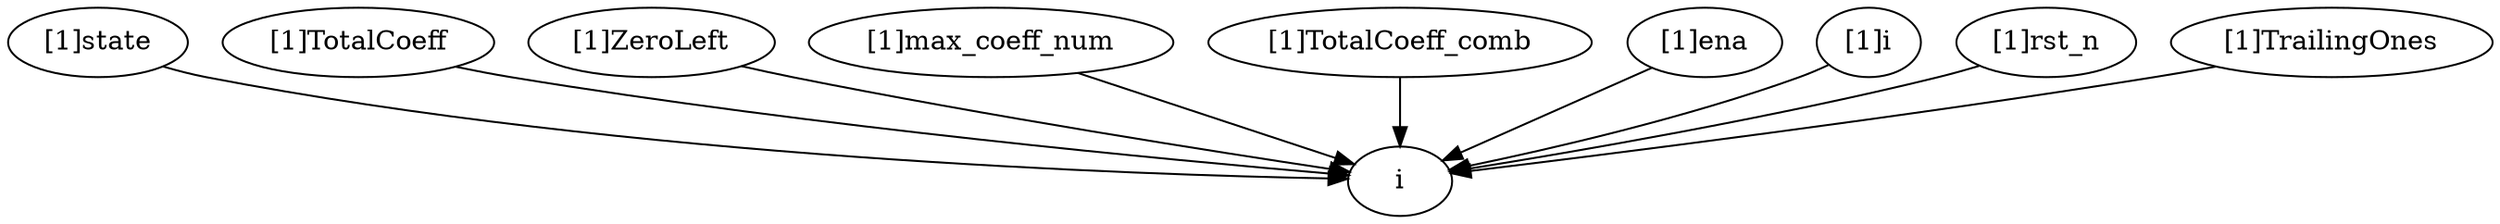 strict digraph "" {
	"[1]state"	 [complexity=14,
		importance=1.74522587474,
		rank=0.124658991053];
	i	 [complexity=13,
		importance=0.183530704404,
		rank=0.0141177464926];
	"[1]state" -> i;
	"[1]TotalCoeff"	 [complexity=22,
		importance=0.96163897537,
		rank=0.0437108625168];
	"[1]TotalCoeff" -> i;
	"[1]ZeroLeft"	 [complexity=15,
		importance=0.227516157755,
		rank=0.0151677438503];
	"[1]ZeroLeft" -> i;
	"[1]max_coeff_num"	 [complexity=16,
		importance=0.411046862159,
		rank=0.0256904288849];
	"[1]max_coeff_num" -> i;
	"[1]TotalCoeff_comb"	 [complexity=15,
		importance=0.227516157755,
		rank=0.0151677438503];
	"[1]TotalCoeff_comb" -> i;
	"[1]ena"	 [complexity=14,
		importance=1.51223108858,
		rank=0.108016506327];
	"[1]ena" -> i;
	"[1]i"	 [complexity=26,
		importance=1.65177633963,
		rank=0.0635298592167];
	"[1]i" -> i;
	"[1]rst_n"	 [complexity=14,
		importance=1.69576179298,
		rank=0.121125842356];
	"[1]rst_n" -> i;
	"[1]TrailingOnes"	 [complexity=18,
		importance=0.411046862159,
		rank=0.0228359367866];
	"[1]TrailingOnes" -> i;
}
